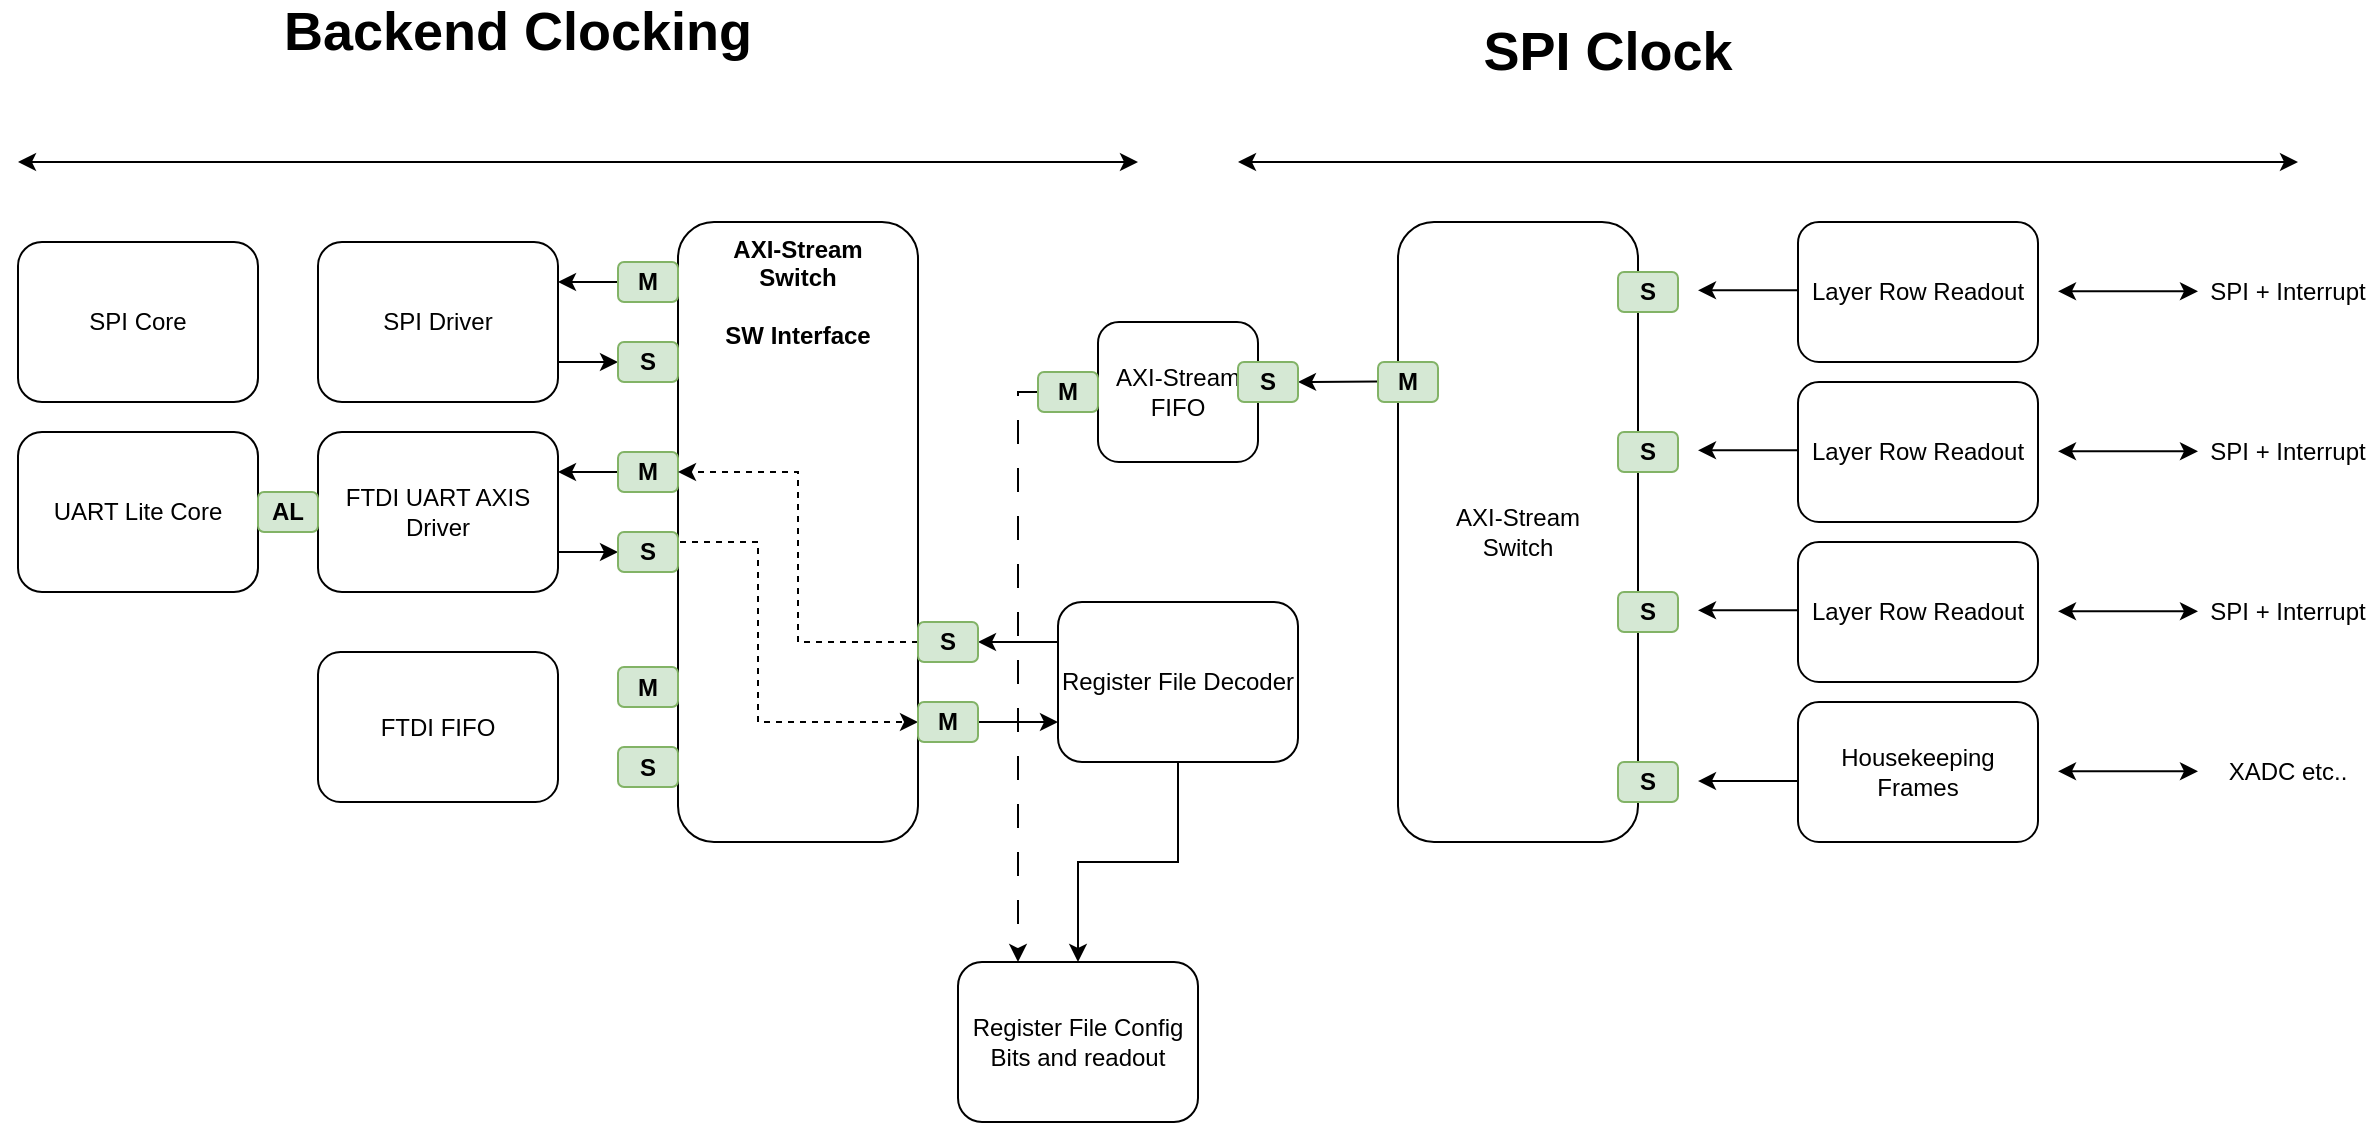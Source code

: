 <mxfile version="21.6.5" type="device">
  <diagram name="Page-1" id="7fsHa3OjhIBsU9HZ9K5G">
    <mxGraphModel dx="1416" dy="818" grid="1" gridSize="10" guides="1" tooltips="1" connect="1" arrows="1" fold="1" page="1" pageScale="1" pageWidth="2336" pageHeight="1654" math="0" shadow="0">
      <root>
        <mxCell id="0" />
        <mxCell id="1" parent="0" />
        <mxCell id="qrZueribwzPecQ5DM2h3-26" value="" style="endArrow=classic;html=1;rounded=0;entryX=0.25;entryY=0;entryDx=0;entryDy=0;exitX=0;exitY=0.5;exitDx=0;exitDy=0;dashed=1;dashPattern=12 12;" edge="1" parent="1" source="qrZueribwzPecQ5DM2h3-51" target="qrZueribwzPecQ5DM2h3-64">
          <mxGeometry width="50" height="50" relative="1" as="geometry">
            <mxPoint x="739.76" y="540" as="sourcePoint" />
            <mxPoint x="739.76" y="590" as="targetPoint" />
            <Array as="points">
              <mxPoint x="660" y="485" />
            </Array>
          </mxGeometry>
        </mxCell>
        <mxCell id="qrZueribwzPecQ5DM2h3-1" value="AXI-Stream&lt;br&gt;Switch" style="rounded=1;whiteSpace=wrap;html=1;" vertex="1" parent="1">
          <mxGeometry x="850" y="400" width="120" height="310" as="geometry" />
        </mxCell>
        <mxCell id="qrZueribwzPecQ5DM2h3-2" value="Layer Row Readout" style="rounded=1;whiteSpace=wrap;html=1;" vertex="1" parent="1">
          <mxGeometry x="1050" y="480" width="120" height="70" as="geometry" />
        </mxCell>
        <mxCell id="qrZueribwzPecQ5DM2h3-3" value="Layer Row Readout" style="rounded=1;whiteSpace=wrap;html=1;" vertex="1" parent="1">
          <mxGeometry x="1050" y="560" width="120" height="70" as="geometry" />
        </mxCell>
        <mxCell id="qrZueribwzPecQ5DM2h3-4" value="Housekeeping Frames" style="rounded=1;whiteSpace=wrap;html=1;" vertex="1" parent="1">
          <mxGeometry x="1050" y="640" width="120" height="70" as="geometry" />
        </mxCell>
        <mxCell id="qrZueribwzPecQ5DM2h3-5" value="Layer Row Readout" style="rounded=1;whiteSpace=wrap;html=1;" vertex="1" parent="1">
          <mxGeometry x="1050" y="400" width="120" height="70" as="geometry" />
        </mxCell>
        <mxCell id="qrZueribwzPecQ5DM2h3-6" value="" style="endArrow=classic;html=1;rounded=0;" edge="1" parent="1">
          <mxGeometry width="50" height="50" relative="1" as="geometry">
            <mxPoint x="1050" y="434.18" as="sourcePoint" />
            <mxPoint x="1000" y="434.18" as="targetPoint" />
          </mxGeometry>
        </mxCell>
        <mxCell id="qrZueribwzPecQ5DM2h3-7" value="" style="endArrow=classic;html=1;rounded=0;" edge="1" parent="1">
          <mxGeometry width="50" height="50" relative="1" as="geometry">
            <mxPoint x="1050" y="514.18" as="sourcePoint" />
            <mxPoint x="1000" y="514.18" as="targetPoint" />
          </mxGeometry>
        </mxCell>
        <mxCell id="qrZueribwzPecQ5DM2h3-8" value="" style="endArrow=classic;html=1;rounded=0;" edge="1" parent="1">
          <mxGeometry width="50" height="50" relative="1" as="geometry">
            <mxPoint x="1050" y="594.18" as="sourcePoint" />
            <mxPoint x="1000" y="594.18" as="targetPoint" />
          </mxGeometry>
        </mxCell>
        <mxCell id="qrZueribwzPecQ5DM2h3-9" value="" style="endArrow=classic;html=1;rounded=0;" edge="1" parent="1">
          <mxGeometry width="50" height="50" relative="1" as="geometry">
            <mxPoint x="1050" y="679.52" as="sourcePoint" />
            <mxPoint x="1000" y="679.52" as="targetPoint" />
          </mxGeometry>
        </mxCell>
        <mxCell id="qrZueribwzPecQ5DM2h3-11" value="" style="endArrow=classic;startArrow=classic;html=1;rounded=0;" edge="1" parent="1">
          <mxGeometry width="50" height="50" relative="1" as="geometry">
            <mxPoint x="1180" y="434.66" as="sourcePoint" />
            <mxPoint x="1250" y="434.66" as="targetPoint" />
          </mxGeometry>
        </mxCell>
        <mxCell id="qrZueribwzPecQ5DM2h3-12" value="SPI + Interrupt" style="text;html=1;strokeColor=none;fillColor=none;align=center;verticalAlign=middle;whiteSpace=wrap;rounded=0;" vertex="1" parent="1">
          <mxGeometry x="1250" y="420" width="90" height="30" as="geometry" />
        </mxCell>
        <mxCell id="qrZueribwzPecQ5DM2h3-13" value="" style="endArrow=classic;startArrow=classic;html=1;rounded=0;" edge="1" parent="1">
          <mxGeometry width="50" height="50" relative="1" as="geometry">
            <mxPoint x="1180" y="514.66" as="sourcePoint" />
            <mxPoint x="1250" y="514.66" as="targetPoint" />
          </mxGeometry>
        </mxCell>
        <mxCell id="qrZueribwzPecQ5DM2h3-14" value="SPI + Interrupt" style="text;html=1;strokeColor=none;fillColor=none;align=center;verticalAlign=middle;whiteSpace=wrap;rounded=0;" vertex="1" parent="1">
          <mxGeometry x="1250" y="500" width="90" height="30" as="geometry" />
        </mxCell>
        <mxCell id="qrZueribwzPecQ5DM2h3-15" value="" style="endArrow=classic;startArrow=classic;html=1;rounded=0;" edge="1" parent="1">
          <mxGeometry width="50" height="50" relative="1" as="geometry">
            <mxPoint x="1180" y="594.66" as="sourcePoint" />
            <mxPoint x="1250" y="594.66" as="targetPoint" />
          </mxGeometry>
        </mxCell>
        <mxCell id="qrZueribwzPecQ5DM2h3-16" value="SPI + Interrupt" style="text;html=1;strokeColor=none;fillColor=none;align=center;verticalAlign=middle;whiteSpace=wrap;rounded=0;" vertex="1" parent="1">
          <mxGeometry x="1250" y="580" width="90" height="30" as="geometry" />
        </mxCell>
        <mxCell id="qrZueribwzPecQ5DM2h3-17" value="" style="endArrow=classic;startArrow=classic;html=1;rounded=0;" edge="1" parent="1">
          <mxGeometry width="50" height="50" relative="1" as="geometry">
            <mxPoint x="1180" y="674.66" as="sourcePoint" />
            <mxPoint x="1250" y="674.66" as="targetPoint" />
          </mxGeometry>
        </mxCell>
        <mxCell id="qrZueribwzPecQ5DM2h3-18" value="XADC etc.." style="text;html=1;strokeColor=none;fillColor=none;align=center;verticalAlign=middle;whiteSpace=wrap;rounded=0;" vertex="1" parent="1">
          <mxGeometry x="1250" y="660" width="90" height="30" as="geometry" />
        </mxCell>
        <mxCell id="qrZueribwzPecQ5DM2h3-19" value="AXI-Stream&lt;br&gt;FIFO" style="rounded=1;whiteSpace=wrap;html=1;" vertex="1" parent="1">
          <mxGeometry x="700" y="450" width="80" height="70" as="geometry" />
        </mxCell>
        <mxCell id="qrZueribwzPecQ5DM2h3-20" value="" style="endArrow=classic;html=1;rounded=0;entryX=1;entryY=0.5;entryDx=0;entryDy=0;" edge="1" parent="1" target="qrZueribwzPecQ5DM2h3-50">
          <mxGeometry width="50" height="50" relative="1" as="geometry">
            <mxPoint x="840" y="479.76" as="sourcePoint" />
            <mxPoint x="810" y="479.76" as="targetPoint" />
          </mxGeometry>
        </mxCell>
        <mxCell id="qrZueribwzPecQ5DM2h3-21" value="AXI-Stream &lt;br&gt;Switch&lt;br&gt;&lt;br&gt;SW Interface" style="rounded=1;whiteSpace=wrap;html=1;connectable=0;fontStyle=1;verticalAlign=top;" vertex="1" parent="1">
          <mxGeometry x="490" y="400" width="120" height="310" as="geometry" />
        </mxCell>
        <mxCell id="qrZueribwzPecQ5DM2h3-52" style="edgeStyle=orthogonalEdgeStyle;rounded=0;orthogonalLoop=1;jettySize=auto;html=1;entryX=0;entryY=0.5;entryDx=0;entryDy=0;exitX=1;exitY=0.75;exitDx=0;exitDy=0;" edge="1" parent="1" source="qrZueribwzPecQ5DM2h3-22" target="qrZueribwzPecQ5DM2h3-28">
          <mxGeometry relative="1" as="geometry" />
        </mxCell>
        <mxCell id="qrZueribwzPecQ5DM2h3-22" value="FTDI UART AXIS Driver" style="rounded=1;whiteSpace=wrap;html=1;" vertex="1" parent="1">
          <mxGeometry x="310" y="505" width="120" height="80" as="geometry" />
        </mxCell>
        <mxCell id="qrZueribwzPecQ5DM2h3-63" style="edgeStyle=orthogonalEdgeStyle;rounded=0;orthogonalLoop=1;jettySize=auto;html=1;entryX=0;entryY=0.5;entryDx=0;entryDy=0;exitX=1;exitY=0.75;exitDx=0;exitDy=0;" edge="1" parent="1" source="qrZueribwzPecQ5DM2h3-23" target="qrZueribwzPecQ5DM2h3-61">
          <mxGeometry relative="1" as="geometry" />
        </mxCell>
        <mxCell id="qrZueribwzPecQ5DM2h3-23" value="SPI Driver" style="rounded=1;whiteSpace=wrap;html=1;" vertex="1" parent="1">
          <mxGeometry x="310" y="410" width="120" height="80" as="geometry" />
        </mxCell>
        <mxCell id="qrZueribwzPecQ5DM2h3-24" value="FTDI FIFO" style="rounded=1;whiteSpace=wrap;html=1;" vertex="1" parent="1">
          <mxGeometry x="310" y="615" width="120" height="75" as="geometry" />
        </mxCell>
        <mxCell id="qrZueribwzPecQ5DM2h3-38" style="edgeStyle=orthogonalEdgeStyle;rounded=0;orthogonalLoop=1;jettySize=auto;html=1;entryX=1;entryY=0.5;entryDx=0;entryDy=0;exitX=0;exitY=0.25;exitDx=0;exitDy=0;" edge="1" parent="1" source="qrZueribwzPecQ5DM2h3-25" target="qrZueribwzPecQ5DM2h3-35">
          <mxGeometry relative="1" as="geometry" />
        </mxCell>
        <mxCell id="qrZueribwzPecQ5DM2h3-65" style="edgeStyle=orthogonalEdgeStyle;rounded=0;orthogonalLoop=1;jettySize=auto;html=1;entryX=0.5;entryY=0;entryDx=0;entryDy=0;" edge="1" parent="1" source="qrZueribwzPecQ5DM2h3-25" target="qrZueribwzPecQ5DM2h3-64">
          <mxGeometry relative="1" as="geometry" />
        </mxCell>
        <mxCell id="qrZueribwzPecQ5DM2h3-25" value="Register File Decoder" style="rounded=1;whiteSpace=wrap;html=1;" vertex="1" parent="1">
          <mxGeometry x="680" y="590" width="120" height="80" as="geometry" />
        </mxCell>
        <mxCell id="qrZueribwzPecQ5DM2h3-41" style="edgeStyle=orthogonalEdgeStyle;rounded=0;orthogonalLoop=1;jettySize=auto;html=1;entryX=0;entryY=0.5;entryDx=0;entryDy=0;dashed=1;exitX=1;exitY=0.5;exitDx=0;exitDy=0;" edge="1" parent="1" source="qrZueribwzPecQ5DM2h3-28" target="qrZueribwzPecQ5DM2h3-36">
          <mxGeometry relative="1" as="geometry">
            <Array as="points">
              <mxPoint x="490" y="560" />
              <mxPoint x="530" y="560" />
              <mxPoint x="530" y="650" />
            </Array>
          </mxGeometry>
        </mxCell>
        <mxCell id="qrZueribwzPecQ5DM2h3-28" value="S" style="rounded=1;whiteSpace=wrap;html=1;fontStyle=1;fillColor=#d5e8d4;strokeColor=#82b366;" vertex="1" parent="1">
          <mxGeometry x="460" y="555" width="30" height="20" as="geometry" />
        </mxCell>
        <mxCell id="qrZueribwzPecQ5DM2h3-32" style="edgeStyle=orthogonalEdgeStyle;rounded=0;orthogonalLoop=1;jettySize=auto;html=1;entryX=1;entryY=0.25;entryDx=0;entryDy=0;" edge="1" parent="1" source="qrZueribwzPecQ5DM2h3-29" target="qrZueribwzPecQ5DM2h3-22">
          <mxGeometry relative="1" as="geometry">
            <mxPoint x="430" y="525" as="targetPoint" />
          </mxGeometry>
        </mxCell>
        <mxCell id="qrZueribwzPecQ5DM2h3-29" value="M" style="rounded=1;whiteSpace=wrap;html=1;fontStyle=1;fillColor=#d5e8d4;strokeColor=#82b366;" vertex="1" parent="1">
          <mxGeometry x="460" y="515" width="30" height="20" as="geometry" />
        </mxCell>
        <mxCell id="qrZueribwzPecQ5DM2h3-33" value="UART Lite Core" style="rounded=1;whiteSpace=wrap;html=1;" vertex="1" parent="1">
          <mxGeometry x="160" y="505" width="120" height="80" as="geometry" />
        </mxCell>
        <mxCell id="qrZueribwzPecQ5DM2h3-34" value="AL" style="rounded=1;whiteSpace=wrap;html=1;fontStyle=1;fillColor=#d5e8d4;strokeColor=#82b366;" vertex="1" parent="1">
          <mxGeometry x="280" y="535" width="30" height="20" as="geometry" />
        </mxCell>
        <mxCell id="qrZueribwzPecQ5DM2h3-40" style="edgeStyle=orthogonalEdgeStyle;rounded=0;orthogonalLoop=1;jettySize=auto;html=1;entryX=1;entryY=0.5;entryDx=0;entryDy=0;dashed=1;" edge="1" parent="1" source="qrZueribwzPecQ5DM2h3-35" target="qrZueribwzPecQ5DM2h3-29">
          <mxGeometry relative="1" as="geometry" />
        </mxCell>
        <mxCell id="qrZueribwzPecQ5DM2h3-35" value="S" style="rounded=1;whiteSpace=wrap;html=1;fontStyle=1;fillColor=#d5e8d4;strokeColor=#82b366;" vertex="1" parent="1">
          <mxGeometry x="610" y="600" width="30" height="20" as="geometry" />
        </mxCell>
        <mxCell id="qrZueribwzPecQ5DM2h3-37" style="edgeStyle=orthogonalEdgeStyle;rounded=0;orthogonalLoop=1;jettySize=auto;html=1;entryX=0;entryY=0.75;entryDx=0;entryDy=0;" edge="1" parent="1" source="qrZueribwzPecQ5DM2h3-36" target="qrZueribwzPecQ5DM2h3-25">
          <mxGeometry relative="1" as="geometry" />
        </mxCell>
        <mxCell id="qrZueribwzPecQ5DM2h3-36" value="M" style="rounded=1;whiteSpace=wrap;html=1;fontStyle=1;fillColor=#d5e8d4;strokeColor=#82b366;" vertex="1" parent="1">
          <mxGeometry x="610" y="640" width="30" height="20" as="geometry" />
        </mxCell>
        <mxCell id="qrZueribwzPecQ5DM2h3-44" value="S" style="rounded=1;whiteSpace=wrap;html=1;fontStyle=1;fillColor=#d5e8d4;strokeColor=#82b366;" vertex="1" parent="1">
          <mxGeometry x="960" y="425" width="30" height="20" as="geometry" />
        </mxCell>
        <mxCell id="qrZueribwzPecQ5DM2h3-45" value="S" style="rounded=1;whiteSpace=wrap;html=1;fontStyle=1;fillColor=#d5e8d4;strokeColor=#82b366;" vertex="1" parent="1">
          <mxGeometry x="960" y="505" width="30" height="20" as="geometry" />
        </mxCell>
        <mxCell id="qrZueribwzPecQ5DM2h3-46" value="S" style="rounded=1;whiteSpace=wrap;html=1;fontStyle=1;fillColor=#d5e8d4;strokeColor=#82b366;" vertex="1" parent="1">
          <mxGeometry x="960" y="585" width="30" height="20" as="geometry" />
        </mxCell>
        <mxCell id="qrZueribwzPecQ5DM2h3-47" value="S" style="rounded=1;whiteSpace=wrap;html=1;fontStyle=1;fillColor=#d5e8d4;strokeColor=#82b366;" vertex="1" parent="1">
          <mxGeometry x="960" y="670" width="30" height="20" as="geometry" />
        </mxCell>
        <mxCell id="qrZueribwzPecQ5DM2h3-49" value="" style="endArrow=classic;html=1;rounded=0;" edge="1" parent="1" target="qrZueribwzPecQ5DM2h3-48">
          <mxGeometry width="50" height="50" relative="1" as="geometry">
            <mxPoint x="850" y="480" as="sourcePoint" />
            <mxPoint x="800" y="480" as="targetPoint" />
          </mxGeometry>
        </mxCell>
        <mxCell id="qrZueribwzPecQ5DM2h3-48" value="M" style="rounded=1;whiteSpace=wrap;html=1;fontStyle=1;fillColor=#d5e8d4;strokeColor=#82b366;" vertex="1" parent="1">
          <mxGeometry x="840" y="470" width="30" height="20" as="geometry" />
        </mxCell>
        <mxCell id="qrZueribwzPecQ5DM2h3-50" value="S" style="rounded=1;whiteSpace=wrap;html=1;fontStyle=1;fillColor=#d5e8d4;strokeColor=#82b366;" vertex="1" parent="1">
          <mxGeometry x="770" y="470" width="30" height="20" as="geometry" />
        </mxCell>
        <mxCell id="qrZueribwzPecQ5DM2h3-51" value="M" style="rounded=1;whiteSpace=wrap;html=1;fontStyle=1;fillColor=#d5e8d4;strokeColor=#82b366;" vertex="1" parent="1">
          <mxGeometry x="670" y="475" width="30" height="20" as="geometry" />
        </mxCell>
        <mxCell id="qrZueribwzPecQ5DM2h3-54" value="SPI Core" style="rounded=1;whiteSpace=wrap;html=1;" vertex="1" parent="1">
          <mxGeometry x="160" y="410" width="120" height="80" as="geometry" />
        </mxCell>
        <mxCell id="qrZueribwzPecQ5DM2h3-58" value="M" style="rounded=1;whiteSpace=wrap;html=1;fontStyle=1;fillColor=#d5e8d4;strokeColor=#82b366;" vertex="1" parent="1">
          <mxGeometry x="460" y="622.5" width="30" height="20" as="geometry" />
        </mxCell>
        <mxCell id="qrZueribwzPecQ5DM2h3-59" value="S" style="rounded=1;whiteSpace=wrap;html=1;fontStyle=1;fillColor=#d5e8d4;strokeColor=#82b366;" vertex="1" parent="1">
          <mxGeometry x="460" y="662.5" width="30" height="20" as="geometry" />
        </mxCell>
        <mxCell id="qrZueribwzPecQ5DM2h3-62" style="edgeStyle=orthogonalEdgeStyle;rounded=0;orthogonalLoop=1;jettySize=auto;html=1;entryX=1;entryY=0.25;entryDx=0;entryDy=0;" edge="1" parent="1" source="qrZueribwzPecQ5DM2h3-60" target="qrZueribwzPecQ5DM2h3-23">
          <mxGeometry relative="1" as="geometry" />
        </mxCell>
        <mxCell id="qrZueribwzPecQ5DM2h3-60" value="M" style="rounded=1;whiteSpace=wrap;html=1;fontStyle=1;fillColor=#d5e8d4;strokeColor=#82b366;" vertex="1" parent="1">
          <mxGeometry x="460" y="420" width="30" height="20" as="geometry" />
        </mxCell>
        <mxCell id="qrZueribwzPecQ5DM2h3-61" value="S" style="rounded=1;whiteSpace=wrap;html=1;fontStyle=1;fillColor=#d5e8d4;strokeColor=#82b366;" vertex="1" parent="1">
          <mxGeometry x="460" y="460" width="30" height="20" as="geometry" />
        </mxCell>
        <mxCell id="qrZueribwzPecQ5DM2h3-64" value="Register File Config Bits and readout" style="rounded=1;whiteSpace=wrap;html=1;" vertex="1" parent="1">
          <mxGeometry x="630" y="770" width="120" height="80" as="geometry" />
        </mxCell>
        <mxCell id="qrZueribwzPecQ5DM2h3-66" value="SPI Clock" style="text;html=1;strokeColor=none;fillColor=none;align=center;verticalAlign=middle;whiteSpace=wrap;rounded=0;fontSize=27;fontStyle=1" vertex="1" parent="1">
          <mxGeometry x="870" y="300" width="170" height="30" as="geometry" />
        </mxCell>
        <mxCell id="qrZueribwzPecQ5DM2h3-67" value="Backend Clocking" style="text;html=1;strokeColor=none;fillColor=none;align=center;verticalAlign=middle;whiteSpace=wrap;rounded=0;fontSize=27;fontStyle=1" vertex="1" parent="1">
          <mxGeometry x="280" y="290" width="260" height="30" as="geometry" />
        </mxCell>
        <mxCell id="qrZueribwzPecQ5DM2h3-68" value="" style="endArrow=classic;startArrow=classic;html=1;rounded=0;" edge="1" parent="1">
          <mxGeometry width="50" height="50" relative="1" as="geometry">
            <mxPoint x="160" y="370" as="sourcePoint" />
            <mxPoint x="720" y="370" as="targetPoint" />
          </mxGeometry>
        </mxCell>
        <mxCell id="qrZueribwzPecQ5DM2h3-69" value="" style="endArrow=classic;startArrow=classic;html=1;rounded=0;" edge="1" parent="1">
          <mxGeometry width="50" height="50" relative="1" as="geometry">
            <mxPoint x="770" y="370" as="sourcePoint" />
            <mxPoint x="1300" y="370" as="targetPoint" />
          </mxGeometry>
        </mxCell>
      </root>
    </mxGraphModel>
  </diagram>
</mxfile>
